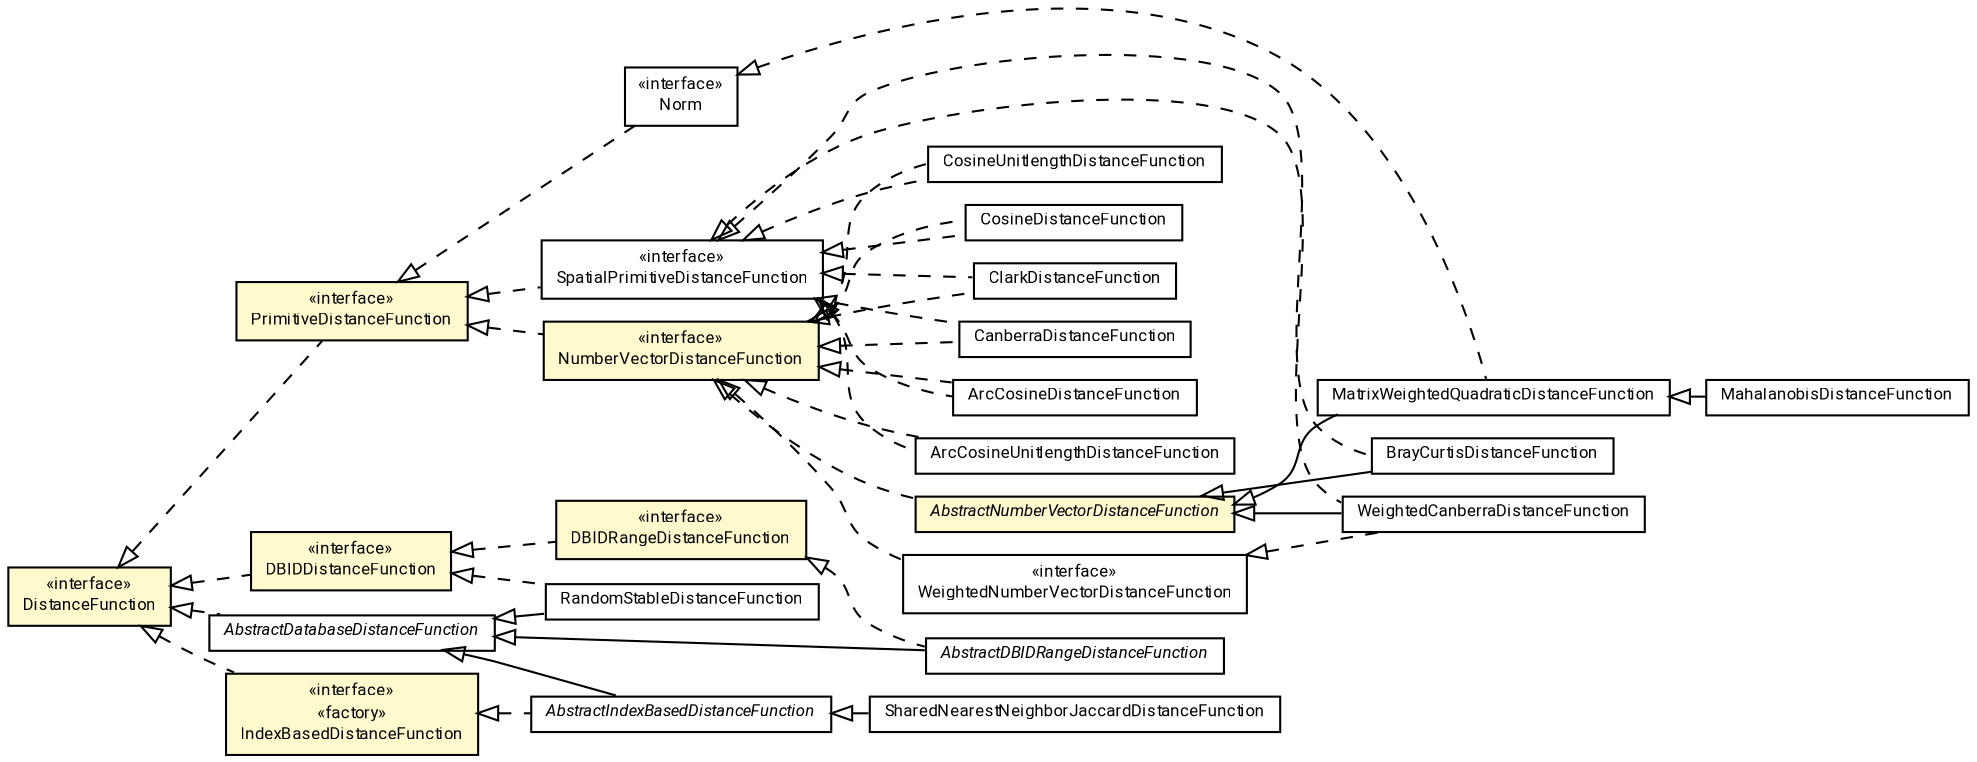 #!/usr/local/bin/dot
#
# Class diagram 
# Generated by UMLGraph version R5_7_2-60-g0e99a6 (http://www.spinellis.gr/umlgraph/)
#

digraph G {
	graph [fontnames="svg"]
	edge [fontname="Roboto",fontsize=7,labelfontname="Roboto",labelfontsize=7,color="black"];
	node [fontname="Roboto",fontcolor="black",fontsize=8,shape=plaintext,margin=0,width=0,height=0];
	nodesep=0.15;
	ranksep=0.25;
	rankdir=LR;
	// de.lmu.ifi.dbs.elki.distance.distancefunction.DistanceFunction<O>
	c352767 [label=<<table title="de.lmu.ifi.dbs.elki.distance.distancefunction.DistanceFunction" border="0" cellborder="1" cellspacing="0" cellpadding="2" bgcolor="LemonChiffon" href="DistanceFunction.html" target="_parent">
		<tr><td><table border="0" cellspacing="0" cellpadding="1">
		<tr><td align="center" balign="center"> &#171;interface&#187; </td></tr>
		<tr><td align="center" balign="center"> <font face="Roboto">DistanceFunction</font> </td></tr>
		</table></td></tr>
		</table>>, URL="DistanceFunction.html"];
	// de.lmu.ifi.dbs.elki.distance.distancefunction.PrimitiveDistanceFunction<O>
	c352768 [label=<<table title="de.lmu.ifi.dbs.elki.distance.distancefunction.PrimitiveDistanceFunction" border="0" cellborder="1" cellspacing="0" cellpadding="2" bgcolor="LemonChiffon" href="PrimitiveDistanceFunction.html" target="_parent">
		<tr><td><table border="0" cellspacing="0" cellpadding="1">
		<tr><td align="center" balign="center"> &#171;interface&#187; </td></tr>
		<tr><td align="center" balign="center"> <font face="Roboto">PrimitiveDistanceFunction</font> </td></tr>
		</table></td></tr>
		</table>>, URL="PrimitiveDistanceFunction.html"];
	// de.lmu.ifi.dbs.elki.distance.distancefunction.NumberVectorDistanceFunction<O>
	c352769 [label=<<table title="de.lmu.ifi.dbs.elki.distance.distancefunction.NumberVectorDistanceFunction" border="0" cellborder="1" cellspacing="0" cellpadding="2" bgcolor="LemonChiffon" href="NumberVectorDistanceFunction.html" target="_parent">
		<tr><td><table border="0" cellspacing="0" cellpadding="1">
		<tr><td align="center" balign="center"> &#171;interface&#187; </td></tr>
		<tr><td align="center" balign="center"> <font face="Roboto">NumberVectorDistanceFunction</font> </td></tr>
		</table></td></tr>
		</table>>, URL="NumberVectorDistanceFunction.html"];
	// de.lmu.ifi.dbs.elki.distance.distancefunction.Norm<O>
	c352770 [label=<<table title="de.lmu.ifi.dbs.elki.distance.distancefunction.Norm" border="0" cellborder="1" cellspacing="0" cellpadding="2" href="Norm.html" target="_parent">
		<tr><td><table border="0" cellspacing="0" cellpadding="1">
		<tr><td align="center" balign="center"> &#171;interface&#187; </td></tr>
		<tr><td align="center" balign="center"> <font face="Roboto">Norm</font> </td></tr>
		</table></td></tr>
		</table>>, URL="Norm.html"];
	// de.lmu.ifi.dbs.elki.distance.distancefunction.DBIDDistanceFunction
	c352771 [label=<<table title="de.lmu.ifi.dbs.elki.distance.distancefunction.DBIDDistanceFunction" border="0" cellborder="1" cellspacing="0" cellpadding="2" bgcolor="LemonChiffon" href="DBIDDistanceFunction.html" target="_parent">
		<tr><td><table border="0" cellspacing="0" cellpadding="1">
		<tr><td align="center" balign="center"> &#171;interface&#187; </td></tr>
		<tr><td align="center" balign="center"> <font face="Roboto">DBIDDistanceFunction</font> </td></tr>
		</table></td></tr>
		</table>>, URL="DBIDDistanceFunction.html"];
	// de.lmu.ifi.dbs.elki.distance.distancefunction.SpatialPrimitiveDistanceFunction<V extends de.lmu.ifi.dbs.elki.data.spatial.SpatialComparable>
	c352772 [label=<<table title="de.lmu.ifi.dbs.elki.distance.distancefunction.SpatialPrimitiveDistanceFunction" border="0" cellborder="1" cellspacing="0" cellpadding="2" href="SpatialPrimitiveDistanceFunction.html" target="_parent">
		<tr><td><table border="0" cellspacing="0" cellpadding="1">
		<tr><td align="center" balign="center"> &#171;interface&#187; </td></tr>
		<tr><td align="center" balign="center"> <font face="Roboto">SpatialPrimitiveDistanceFunction</font> </td></tr>
		</table></td></tr>
		</table>>, URL="SpatialPrimitiveDistanceFunction.html"];
	// de.lmu.ifi.dbs.elki.distance.distancefunction.CanberraDistanceFunction
	c353094 [label=<<table title="de.lmu.ifi.dbs.elki.distance.distancefunction.CanberraDistanceFunction" border="0" cellborder="1" cellspacing="0" cellpadding="2" href="CanberraDistanceFunction.html" target="_parent">
		<tr><td><table border="0" cellspacing="0" cellpadding="1">
		<tr><td align="center" balign="center"> <font face="Roboto">CanberraDistanceFunction</font> </td></tr>
		</table></td></tr>
		</table>>, URL="CanberraDistanceFunction.html"];
	// de.lmu.ifi.dbs.elki.distance.distancefunction.WeightedNumberVectorDistanceFunction<V>
	c353096 [label=<<table title="de.lmu.ifi.dbs.elki.distance.distancefunction.WeightedNumberVectorDistanceFunction" border="0" cellborder="1" cellspacing="0" cellpadding="2" href="WeightedNumberVectorDistanceFunction.html" target="_parent">
		<tr><td><table border="0" cellspacing="0" cellpadding="1">
		<tr><td align="center" balign="center"> &#171;interface&#187; </td></tr>
		<tr><td align="center" balign="center"> <font face="Roboto">WeightedNumberVectorDistanceFunction</font> </td></tr>
		</table></td></tr>
		</table>>, URL="WeightedNumberVectorDistanceFunction.html"];
	// de.lmu.ifi.dbs.elki.distance.distancefunction.ArcCosineDistanceFunction
	c353097 [label=<<table title="de.lmu.ifi.dbs.elki.distance.distancefunction.ArcCosineDistanceFunction" border="0" cellborder="1" cellspacing="0" cellpadding="2" href="ArcCosineDistanceFunction.html" target="_parent">
		<tr><td><table border="0" cellspacing="0" cellpadding="1">
		<tr><td align="center" balign="center"> <font face="Roboto">ArcCosineDistanceFunction</font> </td></tr>
		</table></td></tr>
		</table>>, URL="ArcCosineDistanceFunction.html"];
	// de.lmu.ifi.dbs.elki.distance.distancefunction.BrayCurtisDistanceFunction
	c353155 [label=<<table title="de.lmu.ifi.dbs.elki.distance.distancefunction.BrayCurtisDistanceFunction" border="0" cellborder="1" cellspacing="0" cellpadding="2" href="BrayCurtisDistanceFunction.html" target="_parent">
		<tr><td><table border="0" cellspacing="0" cellpadding="1">
		<tr><td align="center" balign="center"> <font face="Roboto">BrayCurtisDistanceFunction</font> </td></tr>
		</table></td></tr>
		</table>>, URL="BrayCurtisDistanceFunction.html"];
	// de.lmu.ifi.dbs.elki.distance.distancefunction.MatrixWeightedQuadraticDistanceFunction
	c353157 [label=<<table title="de.lmu.ifi.dbs.elki.distance.distancefunction.MatrixWeightedQuadraticDistanceFunction" border="0" cellborder="1" cellspacing="0" cellpadding="2" href="MatrixWeightedQuadraticDistanceFunction.html" target="_parent">
		<tr><td><table border="0" cellspacing="0" cellpadding="1">
		<tr><td align="center" balign="center"> <font face="Roboto">MatrixWeightedQuadraticDistanceFunction</font> </td></tr>
		</table></td></tr>
		</table>>, URL="MatrixWeightedQuadraticDistanceFunction.html"];
	// de.lmu.ifi.dbs.elki.distance.distancefunction.CosineUnitlengthDistanceFunction
	c353158 [label=<<table title="de.lmu.ifi.dbs.elki.distance.distancefunction.CosineUnitlengthDistanceFunction" border="0" cellborder="1" cellspacing="0" cellpadding="2" href="CosineUnitlengthDistanceFunction.html" target="_parent">
		<tr><td><table border="0" cellspacing="0" cellpadding="1">
		<tr><td align="center" balign="center"> <font face="Roboto">CosineUnitlengthDistanceFunction</font> </td></tr>
		</table></td></tr>
		</table>>, URL="CosineUnitlengthDistanceFunction.html"];
	// de.lmu.ifi.dbs.elki.distance.distancefunction.CosineDistanceFunction
	c353166 [label=<<table title="de.lmu.ifi.dbs.elki.distance.distancefunction.CosineDistanceFunction" border="0" cellborder="1" cellspacing="0" cellpadding="2" href="CosineDistanceFunction.html" target="_parent">
		<tr><td><table border="0" cellspacing="0" cellpadding="1">
		<tr><td align="center" balign="center"> <font face="Roboto">CosineDistanceFunction</font> </td></tr>
		</table></td></tr>
		</table>>, URL="CosineDistanceFunction.html"];
	// de.lmu.ifi.dbs.elki.distance.distancefunction.AbstractNumberVectorDistanceFunction
	c353172 [label=<<table title="de.lmu.ifi.dbs.elki.distance.distancefunction.AbstractNumberVectorDistanceFunction" border="0" cellborder="1" cellspacing="0" cellpadding="2" bgcolor="LemonChiffon" href="AbstractNumberVectorDistanceFunction.html" target="_parent">
		<tr><td><table border="0" cellspacing="0" cellpadding="1">
		<tr><td align="center" balign="center"> <font face="Roboto"><i>AbstractNumberVectorDistanceFunction</i></font> </td></tr>
		</table></td></tr>
		</table>>, URL="AbstractNumberVectorDistanceFunction.html"];
	// de.lmu.ifi.dbs.elki.distance.distancefunction.ClarkDistanceFunction
	c353173 [label=<<table title="de.lmu.ifi.dbs.elki.distance.distancefunction.ClarkDistanceFunction" border="0" cellborder="1" cellspacing="0" cellpadding="2" href="ClarkDistanceFunction.html" target="_parent">
		<tr><td><table border="0" cellspacing="0" cellpadding="1">
		<tr><td align="center" balign="center"> <font face="Roboto">ClarkDistanceFunction</font> </td></tr>
		</table></td></tr>
		</table>>, URL="ClarkDistanceFunction.html"];
	// de.lmu.ifi.dbs.elki.distance.distancefunction.WeightedCanberraDistanceFunction
	c353175 [label=<<table title="de.lmu.ifi.dbs.elki.distance.distancefunction.WeightedCanberraDistanceFunction" border="0" cellborder="1" cellspacing="0" cellpadding="2" href="WeightedCanberraDistanceFunction.html" target="_parent">
		<tr><td><table border="0" cellspacing="0" cellpadding="1">
		<tr><td align="center" balign="center"> <font face="Roboto">WeightedCanberraDistanceFunction</font> </td></tr>
		</table></td></tr>
		</table>>, URL="WeightedCanberraDistanceFunction.html"];
	// de.lmu.ifi.dbs.elki.distance.distancefunction.DBIDRangeDistanceFunction
	c353194 [label=<<table title="de.lmu.ifi.dbs.elki.distance.distancefunction.DBIDRangeDistanceFunction" border="0" cellborder="1" cellspacing="0" cellpadding="2" bgcolor="LemonChiffon" href="DBIDRangeDistanceFunction.html" target="_parent">
		<tr><td><table border="0" cellspacing="0" cellpadding="1">
		<tr><td align="center" balign="center"> &#171;interface&#187; </td></tr>
		<tr><td align="center" balign="center"> <font face="Roboto">DBIDRangeDistanceFunction</font> </td></tr>
		</table></td></tr>
		</table>>, URL="DBIDRangeDistanceFunction.html"];
	// de.lmu.ifi.dbs.elki.distance.distancefunction.MahalanobisDistanceFunction
	c353206 [label=<<table title="de.lmu.ifi.dbs.elki.distance.distancefunction.MahalanobisDistanceFunction" border="0" cellborder="1" cellspacing="0" cellpadding="2" href="MahalanobisDistanceFunction.html" target="_parent">
		<tr><td><table border="0" cellspacing="0" cellpadding="1">
		<tr><td align="center" balign="center"> <font face="Roboto">MahalanobisDistanceFunction</font> </td></tr>
		</table></td></tr>
		</table>>, URL="MahalanobisDistanceFunction.html"];
	// de.lmu.ifi.dbs.elki.distance.distancefunction.ArcCosineUnitlengthDistanceFunction
	c353207 [label=<<table title="de.lmu.ifi.dbs.elki.distance.distancefunction.ArcCosineUnitlengthDistanceFunction" border="0" cellborder="1" cellspacing="0" cellpadding="2" href="ArcCosineUnitlengthDistanceFunction.html" target="_parent">
		<tr><td><table border="0" cellspacing="0" cellpadding="1">
		<tr><td align="center" balign="center"> <font face="Roboto">ArcCosineUnitlengthDistanceFunction</font> </td></tr>
		</table></td></tr>
		</table>>, URL="ArcCosineUnitlengthDistanceFunction.html"];
	// de.lmu.ifi.dbs.elki.distance.distancefunction.IndexBasedDistanceFunction<O>
	c353828 [label=<<table title="de.lmu.ifi.dbs.elki.distance.distancefunction.IndexBasedDistanceFunction" border="0" cellborder="1" cellspacing="0" cellpadding="2" bgcolor="LemonChiffon" href="IndexBasedDistanceFunction.html" target="_parent">
		<tr><td><table border="0" cellspacing="0" cellpadding="1">
		<tr><td align="center" balign="center"> &#171;interface&#187; </td></tr>
		<tr><td align="center" balign="center"> &#171;factory&#187; </td></tr>
		<tr><td align="center" balign="center"> <font face="Roboto">IndexBasedDistanceFunction</font> </td></tr>
		</table></td></tr>
		</table>>, URL="IndexBasedDistanceFunction.html"];
	// de.lmu.ifi.dbs.elki.distance.distancefunction.AbstractDBIDRangeDistanceFunction
	c353830 [label=<<table title="de.lmu.ifi.dbs.elki.distance.distancefunction.AbstractDBIDRangeDistanceFunction" border="0" cellborder="1" cellspacing="0" cellpadding="2" href="AbstractDBIDRangeDistanceFunction.html" target="_parent">
		<tr><td><table border="0" cellspacing="0" cellpadding="1">
		<tr><td align="center" balign="center"> <font face="Roboto"><i>AbstractDBIDRangeDistanceFunction</i></font> </td></tr>
		</table></td></tr>
		</table>>, URL="AbstractDBIDRangeDistanceFunction.html"];
	// de.lmu.ifi.dbs.elki.distance.distancefunction.RandomStableDistanceFunction
	c353831 [label=<<table title="de.lmu.ifi.dbs.elki.distance.distancefunction.RandomStableDistanceFunction" border="0" cellborder="1" cellspacing="0" cellpadding="2" href="RandomStableDistanceFunction.html" target="_parent">
		<tr><td><table border="0" cellspacing="0" cellpadding="1">
		<tr><td align="center" balign="center"> <font face="Roboto">RandomStableDistanceFunction</font> </td></tr>
		</table></td></tr>
		</table>>, URL="RandomStableDistanceFunction.html"];
	// de.lmu.ifi.dbs.elki.distance.distancefunction.AbstractDatabaseDistanceFunction<O>
	c353833 [label=<<table title="de.lmu.ifi.dbs.elki.distance.distancefunction.AbstractDatabaseDistanceFunction" border="0" cellborder="1" cellspacing="0" cellpadding="2" href="AbstractDatabaseDistanceFunction.html" target="_parent">
		<tr><td><table border="0" cellspacing="0" cellpadding="1">
		<tr><td align="center" balign="center"> <font face="Roboto"><i>AbstractDatabaseDistanceFunction</i></font> </td></tr>
		</table></td></tr>
		</table>>, URL="AbstractDatabaseDistanceFunction.html"];
	// de.lmu.ifi.dbs.elki.distance.distancefunction.AbstractIndexBasedDistanceFunction<O, F extends de.lmu.ifi.dbs.elki.index.IndexFactory<O>>
	c353835 [label=<<table title="de.lmu.ifi.dbs.elki.distance.distancefunction.AbstractIndexBasedDistanceFunction" border="0" cellborder="1" cellspacing="0" cellpadding="2" href="AbstractIndexBasedDistanceFunction.html" target="_parent">
		<tr><td><table border="0" cellspacing="0" cellpadding="1">
		<tr><td align="center" balign="center"> <font face="Roboto"><i>AbstractIndexBasedDistanceFunction</i></font> </td></tr>
		</table></td></tr>
		</table>>, URL="AbstractIndexBasedDistanceFunction.html"];
	// de.lmu.ifi.dbs.elki.distance.distancefunction.SharedNearestNeighborJaccardDistanceFunction<O>
	c354158 [label=<<table title="de.lmu.ifi.dbs.elki.distance.distancefunction.SharedNearestNeighborJaccardDistanceFunction" border="0" cellborder="1" cellspacing="0" cellpadding="2" href="SharedNearestNeighborJaccardDistanceFunction.html" target="_parent">
		<tr><td><table border="0" cellspacing="0" cellpadding="1">
		<tr><td align="center" balign="center"> <font face="Roboto">SharedNearestNeighborJaccardDistanceFunction</font> </td></tr>
		</table></td></tr>
		</table>>, URL="SharedNearestNeighborJaccardDistanceFunction.html"];
	// de.lmu.ifi.dbs.elki.distance.distancefunction.PrimitiveDistanceFunction<O> implements de.lmu.ifi.dbs.elki.distance.distancefunction.DistanceFunction<O>
	c352767 -> c352768 [arrowtail=empty,style=dashed,dir=back,weight=9];
	// de.lmu.ifi.dbs.elki.distance.distancefunction.NumberVectorDistanceFunction<O> implements de.lmu.ifi.dbs.elki.distance.distancefunction.PrimitiveDistanceFunction<O>
	c352768 -> c352769 [arrowtail=empty,style=dashed,dir=back,weight=9];
	// de.lmu.ifi.dbs.elki.distance.distancefunction.Norm<O> implements de.lmu.ifi.dbs.elki.distance.distancefunction.PrimitiveDistanceFunction<O>
	c352768 -> c352770 [arrowtail=empty,style=dashed,dir=back,weight=9];
	// de.lmu.ifi.dbs.elki.distance.distancefunction.DBIDDistanceFunction implements de.lmu.ifi.dbs.elki.distance.distancefunction.DistanceFunction<O>
	c352767 -> c352771 [arrowtail=empty,style=dashed,dir=back,weight=9];
	// de.lmu.ifi.dbs.elki.distance.distancefunction.SpatialPrimitiveDistanceFunction<V extends de.lmu.ifi.dbs.elki.data.spatial.SpatialComparable> implements de.lmu.ifi.dbs.elki.distance.distancefunction.PrimitiveDistanceFunction<O>
	c352768 -> c352772 [arrowtail=empty,style=dashed,dir=back,weight=9];
	// de.lmu.ifi.dbs.elki.distance.distancefunction.CanberraDistanceFunction implements de.lmu.ifi.dbs.elki.distance.distancefunction.SpatialPrimitiveDistanceFunction<V extends de.lmu.ifi.dbs.elki.data.spatial.SpatialComparable>
	c352772 -> c353094 [arrowtail=empty,style=dashed,dir=back,weight=9];
	// de.lmu.ifi.dbs.elki.distance.distancefunction.CanberraDistanceFunction implements de.lmu.ifi.dbs.elki.distance.distancefunction.NumberVectorDistanceFunction<O>
	c352769 -> c353094 [arrowtail=empty,style=dashed,dir=back,weight=9];
	// de.lmu.ifi.dbs.elki.distance.distancefunction.WeightedNumberVectorDistanceFunction<V> implements de.lmu.ifi.dbs.elki.distance.distancefunction.NumberVectorDistanceFunction<O>
	c352769 -> c353096 [arrowtail=empty,style=dashed,dir=back,weight=9];
	// de.lmu.ifi.dbs.elki.distance.distancefunction.ArcCosineDistanceFunction implements de.lmu.ifi.dbs.elki.distance.distancefunction.SpatialPrimitiveDistanceFunction<V extends de.lmu.ifi.dbs.elki.data.spatial.SpatialComparable>
	c352772 -> c353097 [arrowtail=empty,style=dashed,dir=back,weight=9];
	// de.lmu.ifi.dbs.elki.distance.distancefunction.ArcCosineDistanceFunction implements de.lmu.ifi.dbs.elki.distance.distancefunction.NumberVectorDistanceFunction<O>
	c352769 -> c353097 [arrowtail=empty,style=dashed,dir=back,weight=9];
	// de.lmu.ifi.dbs.elki.distance.distancefunction.BrayCurtisDistanceFunction extends de.lmu.ifi.dbs.elki.distance.distancefunction.AbstractNumberVectorDistanceFunction
	c353172 -> c353155 [arrowtail=empty,dir=back,weight=10];
	// de.lmu.ifi.dbs.elki.distance.distancefunction.BrayCurtisDistanceFunction implements de.lmu.ifi.dbs.elki.distance.distancefunction.SpatialPrimitiveDistanceFunction<V extends de.lmu.ifi.dbs.elki.data.spatial.SpatialComparable>
	c352772 -> c353155 [arrowtail=empty,style=dashed,dir=back,weight=9];
	// de.lmu.ifi.dbs.elki.distance.distancefunction.MatrixWeightedQuadraticDistanceFunction extends de.lmu.ifi.dbs.elki.distance.distancefunction.AbstractNumberVectorDistanceFunction
	c353172 -> c353157 [arrowtail=empty,dir=back,weight=10];
	// de.lmu.ifi.dbs.elki.distance.distancefunction.MatrixWeightedQuadraticDistanceFunction implements de.lmu.ifi.dbs.elki.distance.distancefunction.Norm<O>
	c352770 -> c353157 [arrowtail=empty,style=dashed,dir=back,weight=9];
	// de.lmu.ifi.dbs.elki.distance.distancefunction.CosineUnitlengthDistanceFunction implements de.lmu.ifi.dbs.elki.distance.distancefunction.SpatialPrimitiveDistanceFunction<V extends de.lmu.ifi.dbs.elki.data.spatial.SpatialComparable>
	c352772 -> c353158 [arrowtail=empty,style=dashed,dir=back,weight=9];
	// de.lmu.ifi.dbs.elki.distance.distancefunction.CosineUnitlengthDistanceFunction implements de.lmu.ifi.dbs.elki.distance.distancefunction.NumberVectorDistanceFunction<O>
	c352769 -> c353158 [arrowtail=empty,style=dashed,dir=back,weight=9];
	// de.lmu.ifi.dbs.elki.distance.distancefunction.CosineDistanceFunction implements de.lmu.ifi.dbs.elki.distance.distancefunction.SpatialPrimitiveDistanceFunction<V extends de.lmu.ifi.dbs.elki.data.spatial.SpatialComparable>
	c352772 -> c353166 [arrowtail=empty,style=dashed,dir=back,weight=9];
	// de.lmu.ifi.dbs.elki.distance.distancefunction.CosineDistanceFunction implements de.lmu.ifi.dbs.elki.distance.distancefunction.NumberVectorDistanceFunction<O>
	c352769 -> c353166 [arrowtail=empty,style=dashed,dir=back,weight=9];
	// de.lmu.ifi.dbs.elki.distance.distancefunction.AbstractNumberVectorDistanceFunction implements de.lmu.ifi.dbs.elki.distance.distancefunction.NumberVectorDistanceFunction<O>
	c352769 -> c353172 [arrowtail=empty,style=dashed,dir=back,weight=9];
	// de.lmu.ifi.dbs.elki.distance.distancefunction.ClarkDistanceFunction implements de.lmu.ifi.dbs.elki.distance.distancefunction.SpatialPrimitiveDistanceFunction<V extends de.lmu.ifi.dbs.elki.data.spatial.SpatialComparable>
	c352772 -> c353173 [arrowtail=empty,style=dashed,dir=back,weight=9];
	// de.lmu.ifi.dbs.elki.distance.distancefunction.ClarkDistanceFunction implements de.lmu.ifi.dbs.elki.distance.distancefunction.NumberVectorDistanceFunction<O>
	c352769 -> c353173 [arrowtail=empty,style=dashed,dir=back,weight=9];
	// de.lmu.ifi.dbs.elki.distance.distancefunction.WeightedCanberraDistanceFunction extends de.lmu.ifi.dbs.elki.distance.distancefunction.AbstractNumberVectorDistanceFunction
	c353172 -> c353175 [arrowtail=empty,dir=back,weight=10];
	// de.lmu.ifi.dbs.elki.distance.distancefunction.WeightedCanberraDistanceFunction implements de.lmu.ifi.dbs.elki.distance.distancefunction.SpatialPrimitiveDistanceFunction<V extends de.lmu.ifi.dbs.elki.data.spatial.SpatialComparable>
	c352772 -> c353175 [arrowtail=empty,style=dashed,dir=back,weight=9];
	// de.lmu.ifi.dbs.elki.distance.distancefunction.WeightedCanberraDistanceFunction implements de.lmu.ifi.dbs.elki.distance.distancefunction.WeightedNumberVectorDistanceFunction<V>
	c353096 -> c353175 [arrowtail=empty,style=dashed,dir=back,weight=9];
	// de.lmu.ifi.dbs.elki.distance.distancefunction.DBIDRangeDistanceFunction implements de.lmu.ifi.dbs.elki.distance.distancefunction.DBIDDistanceFunction
	c352771 -> c353194 [arrowtail=empty,style=dashed,dir=back,weight=9];
	// de.lmu.ifi.dbs.elki.distance.distancefunction.MahalanobisDistanceFunction extends de.lmu.ifi.dbs.elki.distance.distancefunction.MatrixWeightedQuadraticDistanceFunction
	c353157 -> c353206 [arrowtail=empty,dir=back,weight=10];
	// de.lmu.ifi.dbs.elki.distance.distancefunction.ArcCosineUnitlengthDistanceFunction implements de.lmu.ifi.dbs.elki.distance.distancefunction.SpatialPrimitiveDistanceFunction<V extends de.lmu.ifi.dbs.elki.data.spatial.SpatialComparable>
	c352772 -> c353207 [arrowtail=empty,style=dashed,dir=back,weight=9];
	// de.lmu.ifi.dbs.elki.distance.distancefunction.ArcCosineUnitlengthDistanceFunction implements de.lmu.ifi.dbs.elki.distance.distancefunction.NumberVectorDistanceFunction<O>
	c352769 -> c353207 [arrowtail=empty,style=dashed,dir=back,weight=9];
	// de.lmu.ifi.dbs.elki.distance.distancefunction.IndexBasedDistanceFunction<O> implements de.lmu.ifi.dbs.elki.distance.distancefunction.DistanceFunction<O>
	c352767 -> c353828 [arrowtail=empty,style=dashed,dir=back,weight=9];
	// de.lmu.ifi.dbs.elki.distance.distancefunction.AbstractDBIDRangeDistanceFunction extends de.lmu.ifi.dbs.elki.distance.distancefunction.AbstractDatabaseDistanceFunction<O>
	c353833 -> c353830 [arrowtail=empty,dir=back,weight=10];
	// de.lmu.ifi.dbs.elki.distance.distancefunction.AbstractDBIDRangeDistanceFunction implements de.lmu.ifi.dbs.elki.distance.distancefunction.DBIDRangeDistanceFunction
	c353194 -> c353830 [arrowtail=empty,style=dashed,dir=back,weight=9];
	// de.lmu.ifi.dbs.elki.distance.distancefunction.RandomStableDistanceFunction extends de.lmu.ifi.dbs.elki.distance.distancefunction.AbstractDatabaseDistanceFunction<O>
	c353833 -> c353831 [arrowtail=empty,dir=back,weight=10];
	// de.lmu.ifi.dbs.elki.distance.distancefunction.RandomStableDistanceFunction implements de.lmu.ifi.dbs.elki.distance.distancefunction.DBIDDistanceFunction
	c352771 -> c353831 [arrowtail=empty,style=dashed,dir=back,weight=9];
	// de.lmu.ifi.dbs.elki.distance.distancefunction.AbstractDatabaseDistanceFunction<O> implements de.lmu.ifi.dbs.elki.distance.distancefunction.DistanceFunction<O>
	c352767 -> c353833 [arrowtail=empty,style=dashed,dir=back,weight=9];
	// de.lmu.ifi.dbs.elki.distance.distancefunction.AbstractIndexBasedDistanceFunction<O, F extends de.lmu.ifi.dbs.elki.index.IndexFactory<O>> extends de.lmu.ifi.dbs.elki.distance.distancefunction.AbstractDatabaseDistanceFunction<O>
	c353833 -> c353835 [arrowtail=empty,dir=back,weight=10];
	// de.lmu.ifi.dbs.elki.distance.distancefunction.AbstractIndexBasedDistanceFunction<O, F extends de.lmu.ifi.dbs.elki.index.IndexFactory<O>> implements de.lmu.ifi.dbs.elki.distance.distancefunction.IndexBasedDistanceFunction<O>
	c353828 -> c353835 [arrowtail=empty,style=dashed,dir=back,weight=9];
	// de.lmu.ifi.dbs.elki.distance.distancefunction.SharedNearestNeighborJaccardDistanceFunction<O> extends de.lmu.ifi.dbs.elki.distance.distancefunction.AbstractIndexBasedDistanceFunction<O, F extends de.lmu.ifi.dbs.elki.index.IndexFactory<O>>
	c353835 -> c354158 [arrowtail=empty,dir=back,weight=10];
}

